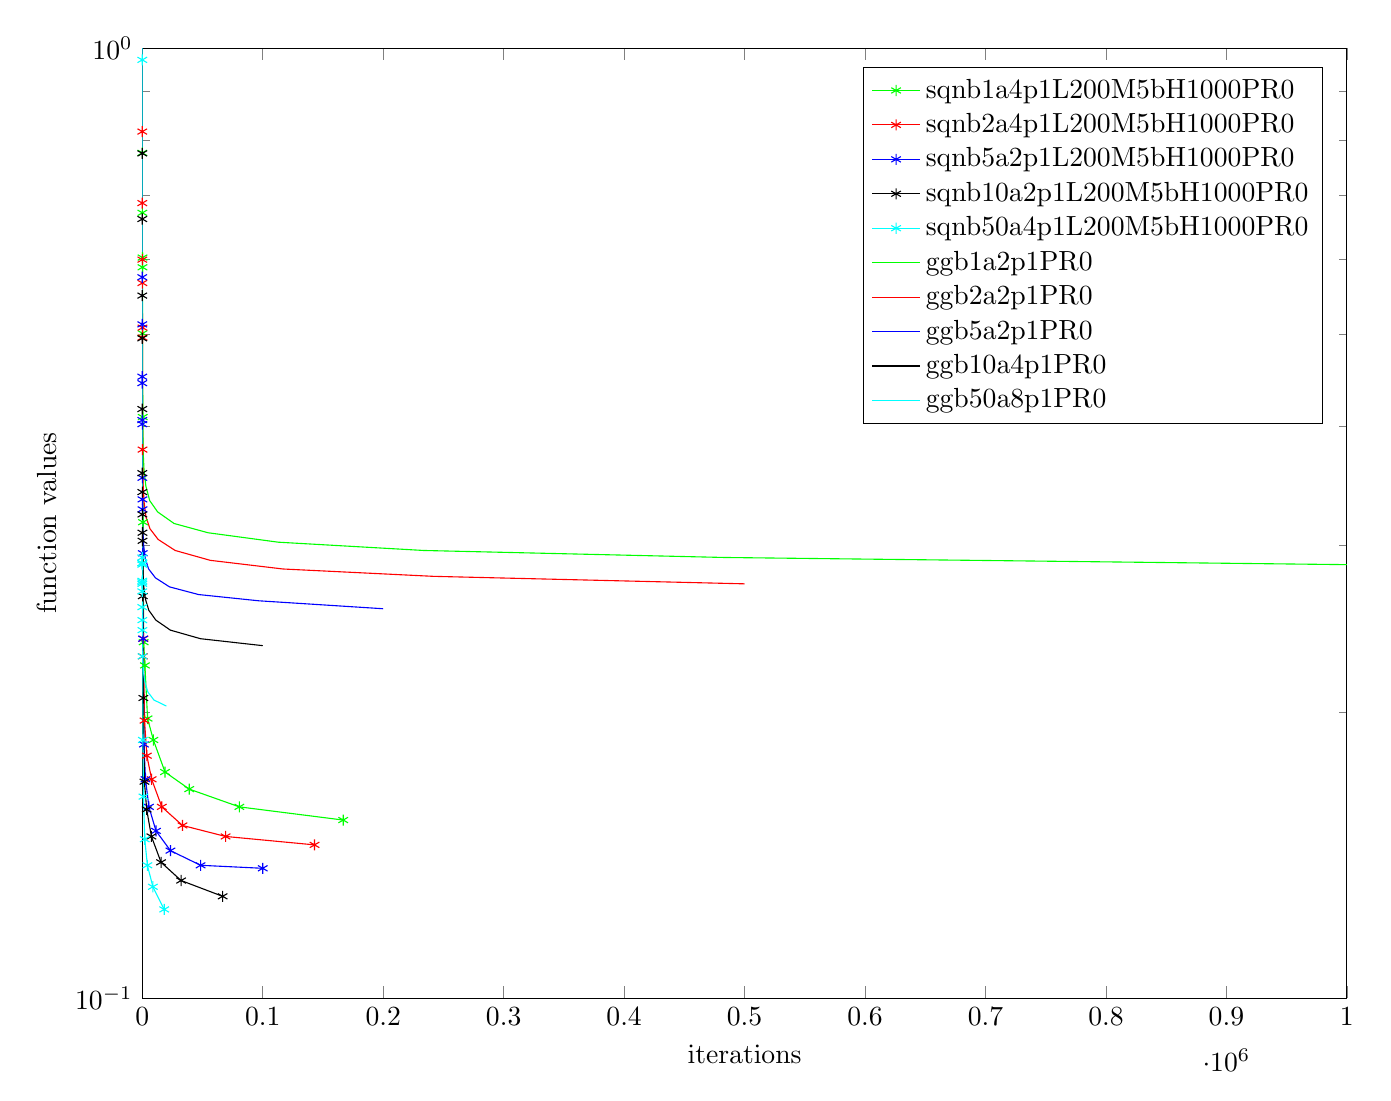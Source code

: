 % This file was created by matlab2tikz v0.4.6 running on MATLAB 8.2.
% Copyright (c) 2008--2014, Nico Schlömer <nico.schloemer@gmail.com>
% All rights reserved.
% Minimal pgfplots version: 1.3
% 
% The latest updates can be retrieved from
%   http://www.mathworks.com/matlabcentral/fileexchange/22022-matlab2tikz
% where you can also make suggestions and rate matlab2tikz.
% 
%
% defining custom colors
\definecolor{mycolor1}{rgb}{0.0,1.0,1.0}%
%
\begin{tikzpicture}

\begin{axis}[%
width=6.023in,
height=4.75in,
scale only axis,
xmin=0,
xmax=1000000,
xlabel={iterations},
ymode=log,
ymin=0.1,
ymax=1,
yminorticks=true,
ylabel={function values},
legend style={draw=black,fill=white,legend cell align=left}
]
\addplot [color=green,solid,mark=asterisk,mark options={solid}]
  table[row sep=crcr]{
1	3.506	\\
2	3.511	\\
4	3.511	\\
9	1.96	\\
18	1.001	\\
38	0.776	\\
78	0.671	\\
162	0.588	\\
200	0.602	\\
201	0.501	\\
400	0.409	\\
600	0.317	\\
1158	0.237	\\
2200	0.224	\\
4400	0.197	\\
9200	0.187	\\
18884	0.173	\\
39000	0.166	\\
80600	0.159	\\
166800	0.154	\\
};
\addlegendentry{sqnb1a4p1L200M5bH1000PR0};

\addplot [color=red,solid,mark=asterisk,mark options={solid}]
  table[row sep=crcr]{
1	3.457	\\
2	3.457	\\
3	3.457	\\
5	1.124	\\
9	0.817	\\
19	0.687	\\
39	0.599	\\
81	0.566	\\
168	0.508	\\
200	0.496	\\
219	0.378	\\
488	0.229	\\
1000	0.239	\\
1872	0.196	\\
3800	0.18	\\
7800	0.17	\\
16200	0.159	\\
33400	0.152	\\
69147	0.148	\\
143000	0.145	\\
};
\addlegendentry{sqnb2a4p1L200M5bH1000PR0};

\addplot [color=blue,solid,mark=asterisk,mark options={solid}]
  table[row sep=crcr]{
1	1.024	\\
2	1.078	\\
3	0.574	\\
4	0.512	\\
5	0.451	\\
8	0.444	\\
16	0.406	\\
33	0.402	\\
68	0.353	\\
139	0.335	\\
200	0.327	\\
396	0.294	\\
632	0.239	\\
1349	0.185	\\
2674	0.17	\\
5512	0.159	\\
11377	0.15	\\
23400	0.143	\\
48400	0.138	\\
100000	0.137	\\
};
\addlegendentry{sqnb5a2p1L200M5bH1000PR0};

\addplot [color=black,solid,mark=asterisk,mark options={solid}]
  table[row sep=crcr]{
1	1.566	\\
2	1.162	\\
3	0.775	\\
4	0.661	\\
5	0.549	\\
6	0.495	\\
8	0.417	\\
17	0.357	\\
34	0.341	\\
70	0.323	\\
144	0.309	\\
200	0.303	\\
416	0.265	\\
875	0.207	\\
1800	0.169	\\
3656	0.158	\\
7589	0.148	\\
15600	0.139	\\
32230	0.133	\\
66700	0.128	\\
};
\addlegendentry{sqnb10a2p1L200M5bH1000PR0};

\addplot [color=mycolor1,solid,mark=asterisk,mark options={solid}]
  table[row sep=crcr]{
1	1.675	\\
2	0.972	\\
3	0.291	\\
4	0.286	\\
5	0.287	\\
6	0.287	\\
7	0.275	\\
8	0.274	\\
9	0.273	\\
14	0.268	\\
29	0.258	\\
60	0.25	\\
124	0.244	\\
235	0.229	\\
488	0.187	\\
1000	0.163	\\
2058	0.147	\\
4252	0.138	\\
8800	0.131	\\
18200	0.124	\\
};
\addlegendentry{sqnb50a4p1L200M5bH1000PR0};

\addplot [color=green,solid]
  table[row sep=crcr]{
1	1.77	\\
2	1.821	\\
4	1.826	\\
9	1.168	\\
18	0.669	\\
38	0.527	\\
78	0.474	\\
162	0.43	\\
336	0.409	\\
695	0.377	\\
1438	0.36	\\
2976	0.346	\\
6158	0.334	\\
12743	0.325	\\
26367	0.316	\\
54556	0.309	\\
112884	0.302	\\
233572	0.296	\\
483293	0.291	\\
1000000	0.286	\\
};
\addlegendentry{ggb1a2p1PR0};

\addplot [color=red,solid]
  table[row sep=crcr]{
1	1.74	\\
2	1.74	\\
3	1.746	\\
5	0.627	\\
9	0.584	\\
19	0.484	\\
39	0.446	\\
81	0.415	\\
168	0.387	\\
348	0.362	\\
719	0.347	\\
1488	0.333	\\
3079	0.321	\\
6372	0.312	\\
13184	0.304	\\
27278	0.296	\\
56442	0.289	\\
116786	0.283	\\
241647	0.278	\\
500000	0.273	\\
};
\addlegendentry{ggb2a2p1PR0};

\addplot [color=blue,solid]
  table[row sep=crcr]{
1	1.024	\\
2	1.078	\\
3	0.574	\\
4	0.512	\\
5	0.451	\\
8	0.444	\\
16	0.406	\\
33	0.402	\\
68	0.353	\\
139	0.335	\\
288	0.32	\\
596	0.309	\\
1232	0.299	\\
2549	0.29	\\
5274	0.283	\\
10912	0.277	\\
22577	0.271	\\
46715	0.266	\\
96659	0.262	\\
200000	0.257	\\
};
\addlegendentry{ggb5a2p1PR0};

\addplot [color=black,solid]
  table[row sep=crcr]{
1	3.103	\\
2	2.231	\\
3	1.354	\\
4	1.023	\\
5	0.726	\\
6	0.573	\\
8	0.403	\\
17	0.357	\\
34	0.343	\\
70	0.317	\\
144	0.305	\\
298	0.291	\\
616	0.28	\\
1275	0.271	\\
2637	0.263	\\
5456	0.256	\\
11289	0.25	\\
23358	0.244	\\
48330	0.239	\\
100000	0.235	\\
};
\addlegendentry{ggb10a4p1PR0};

\addplot [color=mycolor1,solid]
  table[row sep=crcr]{
1	3.335	\\
2	1.862	\\
3	0.295	\\
4	0.293	\\
5	0.295	\\
6	0.292	\\
7	0.281	\\
8	0.278	\\
9	0.279	\\
14	0.276	\\
29	0.265	\\
60	0.252	\\
124	0.244	\\
255	0.234	\\
528	0.227	\\
1092	0.22	\\
2258	0.215	\\
4672	0.21	\\
9666	0.206	\\
20000	0.203	\\
};
\addlegendentry{ggb50a8p1PR0};

\end{axis}
\end{tikzpicture}%